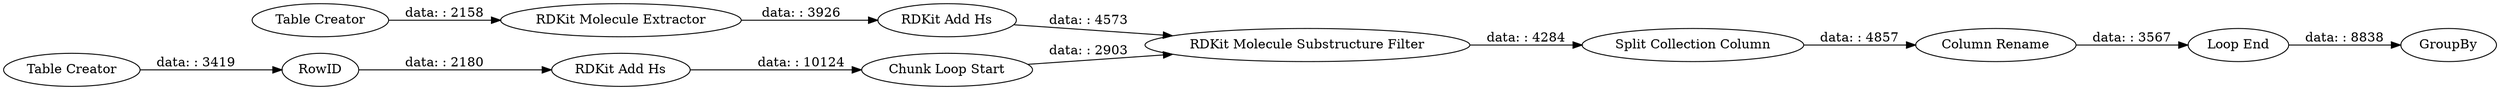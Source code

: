 digraph {
	"-433624765826609979_1" [label="Table Creator"]
	"-433624765826609979_10" [label="Split Collection Column"]
	"-433624765826609979_4" [label="RDKit Molecule Extractor"]
	"-433624765826609979_7" [label=RowID]
	"-433624765826609979_6" [label="Chunk Loop Start"]
	"-433624765826609979_11" [label="Column Rename"]
	"-433624765826609979_9" [label=GroupBy]
	"-433624765826609979_5" [label="RDKit Molecule Substructure Filter"]
	"-433624765826609979_2" [label="Table Creator"]
	"-433624765826609979_8" [label="Loop End"]
	"-433624765826609979_13" [label="RDKit Add Hs"]
	"-433624765826609979_12" [label="RDKit Add Hs"]
	"-433624765826609979_2" -> "-433624765826609979_7" [label="data: : 3419"]
	"-433624765826609979_7" -> "-433624765826609979_12" [label="data: : 2180"]
	"-433624765826609979_1" -> "-433624765826609979_4" [label="data: : 2158"]
	"-433624765826609979_8" -> "-433624765826609979_9" [label="data: : 8838"]
	"-433624765826609979_10" -> "-433624765826609979_11" [label="data: : 4857"]
	"-433624765826609979_13" -> "-433624765826609979_5" [label="data: : 4573"]
	"-433624765826609979_11" -> "-433624765826609979_8" [label="data: : 3567"]
	"-433624765826609979_12" -> "-433624765826609979_6" [label="data: : 10124"]
	"-433624765826609979_4" -> "-433624765826609979_13" [label="data: : 3926"]
	"-433624765826609979_5" -> "-433624765826609979_10" [label="data: : 4284"]
	"-433624765826609979_6" -> "-433624765826609979_5" [label="data: : 2903"]
	rankdir=LR
}
